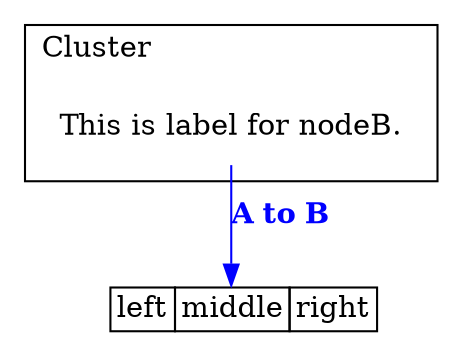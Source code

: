 digraph {
  rankdir = "TB";
  edge [
    color = "blue",
    fontcolor = "blue",
  ];
  node [
    shape = "none",
  ];
  "nodeA" [
    shape = "none",
    label = <<TABLE BORDER="0" CELLBORDER="1" CELLSPACING="0"><TR><TD>left</TD><TD PORT="m">middle</TD><TD PORT="r">right</TD></TR></TABLE>>,
  ];
  subgraph "cluster" {
    labeljust = "l";
    label = "Cluster";
    "nodeB" [
      label = "This is label for nodeB.",
    ];
  }
  // Edge from node A to B
  "nodeB" -> "nodeA":"m" [
    label = <<B>A to B</B>>,
  ];
}
